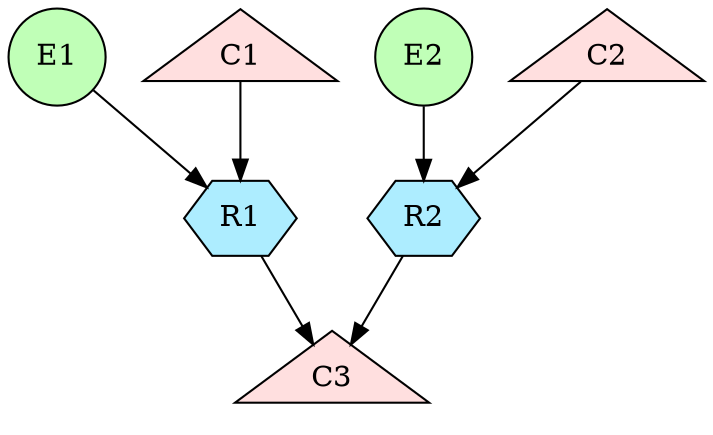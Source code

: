 digraph G {
    rankdir=bt;
    E1 [fillcolor="#8FFF8090", type=E, shape=circle, style=filled]
    C1 [fillcolor="#FF000020", type=C, shape=triangle, style=filled]
    R1 [fillcolor="#5CDCFF80", type=R, shape=hexagon, style=filled]
    E2 [fillcolor="#8FFF8090", type=E, shape=circle, style=filled]
    C2 [fillcolor="#FF000020", type=C, shape=triangle, style=filled]
    R2 [fillcolor="#5CDCFF80", type=R, shape=hexagon, style=filled]
    C3 [fillcolor="#FF000020", type=C, shape=triangle, style=filled]

    E1 -> R1
    C1 -> R1
    R1 -> C3
    E2 -> R2
    C2 -> R2
    R2 -> C3
}